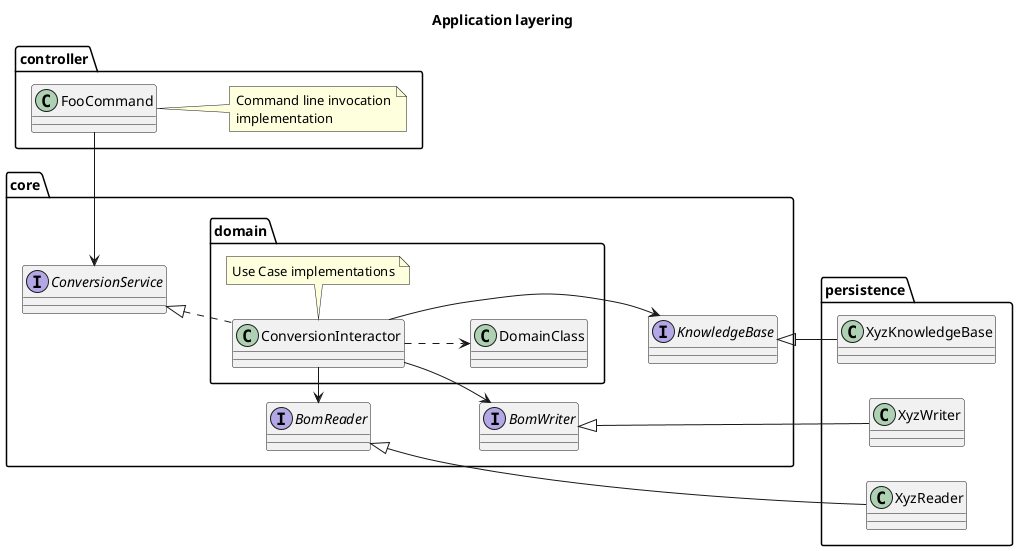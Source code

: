 @startuml

title
    Application layering
end title

left to right direction

package controller {
    class FooCommand
    note right
        Command line invocation
        implementation
    end note
}

package core {
    interface ConversionService
    FooCommand -l-> ConversionService

    package domain {
        class ConversionInteractor
        note bottom
            Use Case implementations
        end note
        ConversionService <|.. ConversionInteractor

        class DomainClass
        ConversionInteractor ..> DomainClass
    }

    interface BomReader
    ConversionInteractor -> BomReader

    interface BomWriter
    ConversionInteractor -> BomWriter

    interface KnowledgeBase
    ConversionInteractor -> KnowledgeBase

    BomReader -[hidden]- BomWriter
    BomWriter -[hidden]- KnowledgeBase
}

package persistence {
    class XyzReader
    BomReader <|-- XyzReader

    class XyzWriter
    BomWriter <|-- XyzWriter

    class XyzKnowledgeBase
    KnowledgeBase <|-- XyzKnowledgeBase
}

@enduml
